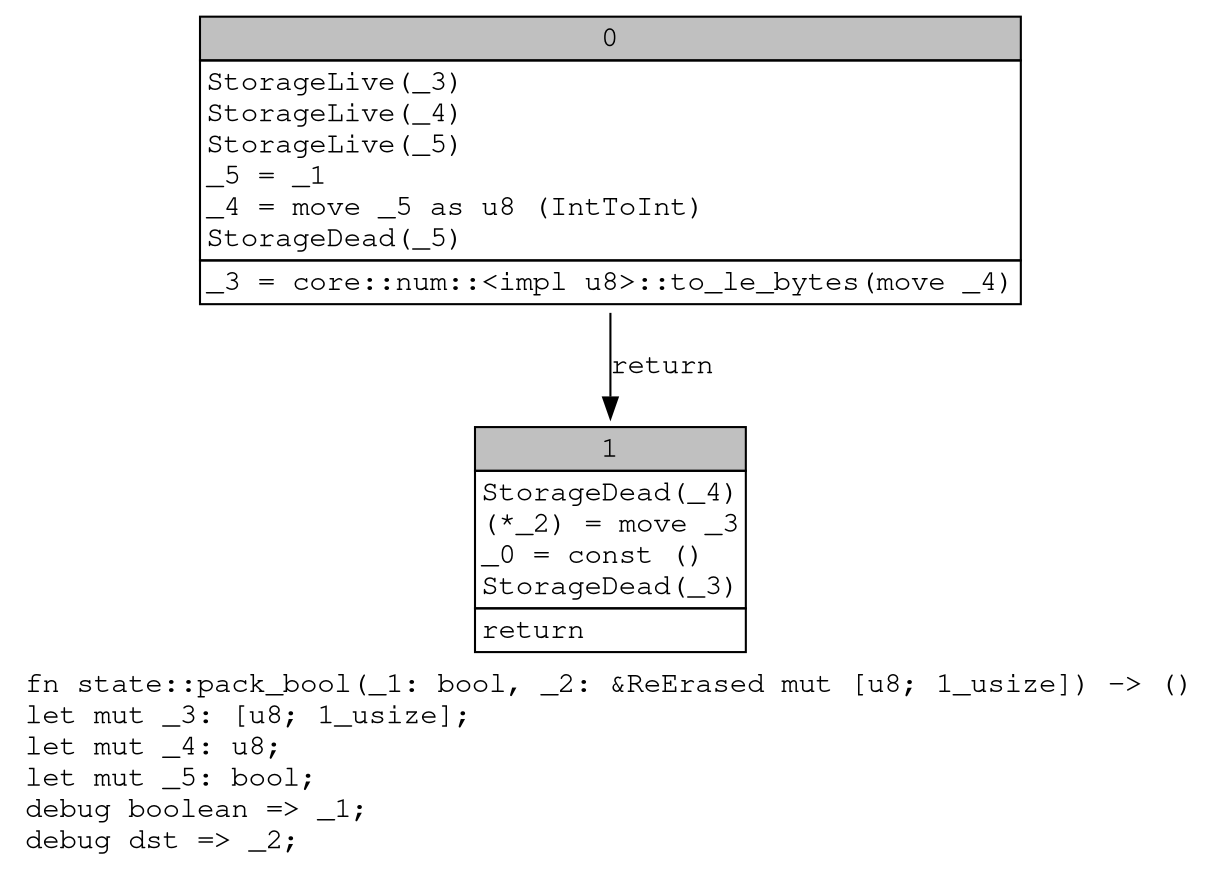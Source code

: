digraph Mir_0_561 {
    graph [fontname="Courier, monospace"];
    node [fontname="Courier, monospace"];
    edge [fontname="Courier, monospace"];
    label=<fn state::pack_bool(_1: bool, _2: &amp;ReErased mut [u8; 1_usize]) -&gt; ()<br align="left"/>let mut _3: [u8; 1_usize];<br align="left"/>let mut _4: u8;<br align="left"/>let mut _5: bool;<br align="left"/>debug boolean =&gt; _1;<br align="left"/>debug dst =&gt; _2;<br align="left"/>>;
    bb0__0_561 [shape="none", label=<<table border="0" cellborder="1" cellspacing="0"><tr><td bgcolor="gray" align="center" colspan="1">0</td></tr><tr><td align="left" balign="left">StorageLive(_3)<br/>StorageLive(_4)<br/>StorageLive(_5)<br/>_5 = _1<br/>_4 = move _5 as u8 (IntToInt)<br/>StorageDead(_5)<br/></td></tr><tr><td align="left">_3 = core::num::&lt;impl u8&gt;::to_le_bytes(move _4)</td></tr></table>>];
    bb1__0_561 [shape="none", label=<<table border="0" cellborder="1" cellspacing="0"><tr><td bgcolor="gray" align="center" colspan="1">1</td></tr><tr><td align="left" balign="left">StorageDead(_4)<br/>(*_2) = move _3<br/>_0 = const ()<br/>StorageDead(_3)<br/></td></tr><tr><td align="left">return</td></tr></table>>];
    bb0__0_561 -> bb1__0_561 [label="return"];
}
